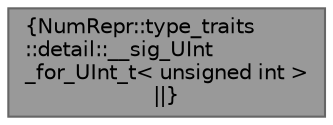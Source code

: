 digraph "NumRepr::type_traits::detail::__sig_UInt_for_UInt_t&lt; unsigned int &gt;"
{
 // INTERACTIVE_SVG=YES
 // LATEX_PDF_SIZE
  bgcolor="transparent";
  edge [fontname=Helvetica,fontsize=10,labelfontname=Helvetica,labelfontsize=10];
  node [fontname=Helvetica,fontsize=10,shape=box,height=0.2,width=0.4];
  Node1 [label="{NumRepr::type_traits\l::detail::__sig_UInt\l_for_UInt_t\< unsigned int \>\n||}",height=0.2,width=0.4,color="gray40", fillcolor="grey60", style="filled", fontcolor="black",tooltip=" "];
}
